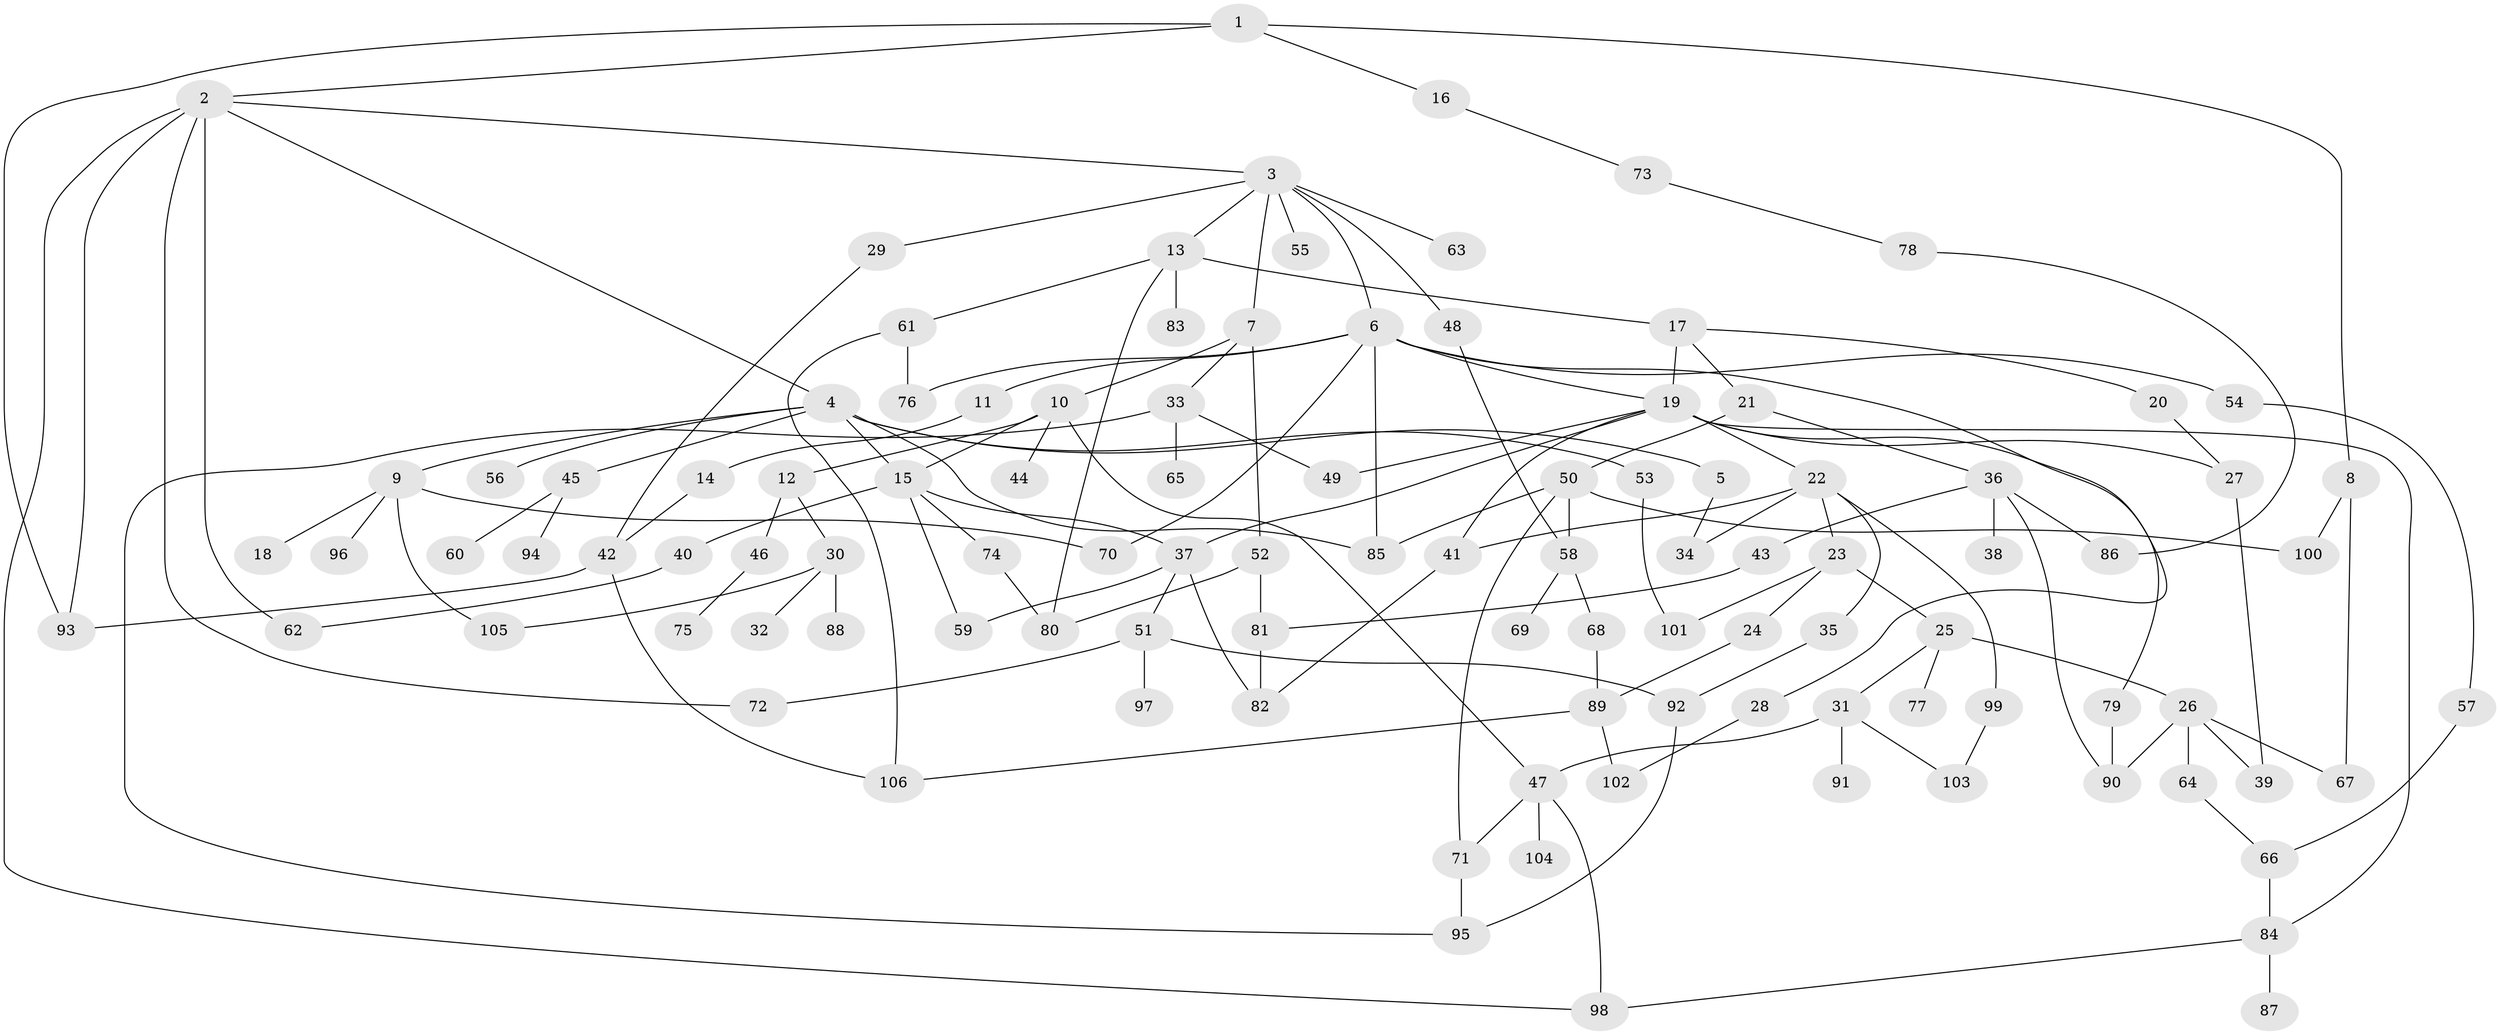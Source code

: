 // coarse degree distribution, {4: 0.08695652173913043, 7: 0.028985507246376812, 8: 0.043478260869565216, 2: 0.3188405797101449, 5: 0.07246376811594203, 3: 0.18840579710144928, 6: 0.07246376811594203, 12: 0.014492753623188406, 1: 0.17391304347826086}
// Generated by graph-tools (version 1.1) at 2025/23/03/03/25 07:23:33]
// undirected, 106 vertices, 150 edges
graph export_dot {
graph [start="1"]
  node [color=gray90,style=filled];
  1;
  2;
  3;
  4;
  5;
  6;
  7;
  8;
  9;
  10;
  11;
  12;
  13;
  14;
  15;
  16;
  17;
  18;
  19;
  20;
  21;
  22;
  23;
  24;
  25;
  26;
  27;
  28;
  29;
  30;
  31;
  32;
  33;
  34;
  35;
  36;
  37;
  38;
  39;
  40;
  41;
  42;
  43;
  44;
  45;
  46;
  47;
  48;
  49;
  50;
  51;
  52;
  53;
  54;
  55;
  56;
  57;
  58;
  59;
  60;
  61;
  62;
  63;
  64;
  65;
  66;
  67;
  68;
  69;
  70;
  71;
  72;
  73;
  74;
  75;
  76;
  77;
  78;
  79;
  80;
  81;
  82;
  83;
  84;
  85;
  86;
  87;
  88;
  89;
  90;
  91;
  92;
  93;
  94;
  95;
  96;
  97;
  98;
  99;
  100;
  101;
  102;
  103;
  104;
  105;
  106;
  1 -- 2;
  1 -- 8;
  1 -- 16;
  1 -- 93;
  2 -- 3;
  2 -- 4;
  2 -- 62;
  2 -- 72;
  2 -- 93;
  2 -- 98;
  3 -- 6;
  3 -- 7;
  3 -- 13;
  3 -- 29;
  3 -- 48;
  3 -- 55;
  3 -- 63;
  4 -- 5;
  4 -- 9;
  4 -- 45;
  4 -- 53;
  4 -- 56;
  4 -- 85;
  4 -- 15;
  5 -- 34;
  6 -- 11;
  6 -- 28;
  6 -- 54;
  6 -- 70;
  6 -- 76;
  6 -- 85;
  6 -- 19;
  7 -- 10;
  7 -- 33;
  7 -- 52;
  8 -- 100;
  8 -- 67;
  9 -- 18;
  9 -- 96;
  9 -- 70;
  9 -- 105;
  10 -- 12;
  10 -- 15;
  10 -- 44;
  10 -- 47;
  11 -- 14;
  12 -- 30;
  12 -- 46;
  13 -- 17;
  13 -- 61;
  13 -- 83;
  13 -- 80;
  14 -- 42;
  15 -- 37;
  15 -- 40;
  15 -- 74;
  15 -- 59;
  16 -- 73;
  17 -- 19;
  17 -- 20;
  17 -- 21;
  19 -- 22;
  19 -- 79;
  19 -- 37;
  19 -- 49;
  19 -- 27;
  19 -- 84;
  19 -- 41;
  20 -- 27;
  21 -- 36;
  21 -- 50;
  22 -- 23;
  22 -- 35;
  22 -- 41;
  22 -- 99;
  22 -- 34;
  23 -- 24;
  23 -- 25;
  23 -- 101;
  24 -- 89;
  25 -- 26;
  25 -- 31;
  25 -- 77;
  26 -- 64;
  26 -- 67;
  26 -- 39;
  26 -- 90;
  27 -- 39;
  28 -- 102;
  29 -- 42;
  30 -- 32;
  30 -- 88;
  30 -- 105;
  31 -- 91;
  31 -- 47;
  31 -- 103;
  33 -- 49;
  33 -- 65;
  33 -- 95;
  35 -- 92;
  36 -- 38;
  36 -- 43;
  36 -- 90;
  36 -- 86;
  37 -- 51;
  37 -- 59;
  37 -- 82;
  40 -- 62;
  41 -- 82;
  42 -- 106;
  42 -- 93;
  43 -- 81;
  45 -- 60;
  45 -- 94;
  46 -- 75;
  47 -- 104;
  47 -- 98;
  47 -- 71;
  48 -- 58;
  50 -- 58;
  50 -- 71;
  50 -- 85;
  50 -- 100;
  51 -- 92;
  51 -- 97;
  51 -- 72;
  52 -- 81;
  52 -- 80;
  53 -- 101;
  54 -- 57;
  57 -- 66;
  58 -- 68;
  58 -- 69;
  61 -- 76;
  61 -- 106;
  64 -- 66;
  66 -- 84;
  68 -- 89;
  71 -- 95;
  73 -- 78;
  74 -- 80;
  78 -- 86;
  79 -- 90;
  81 -- 82;
  84 -- 87;
  84 -- 98;
  89 -- 102;
  89 -- 106;
  92 -- 95;
  99 -- 103;
}
